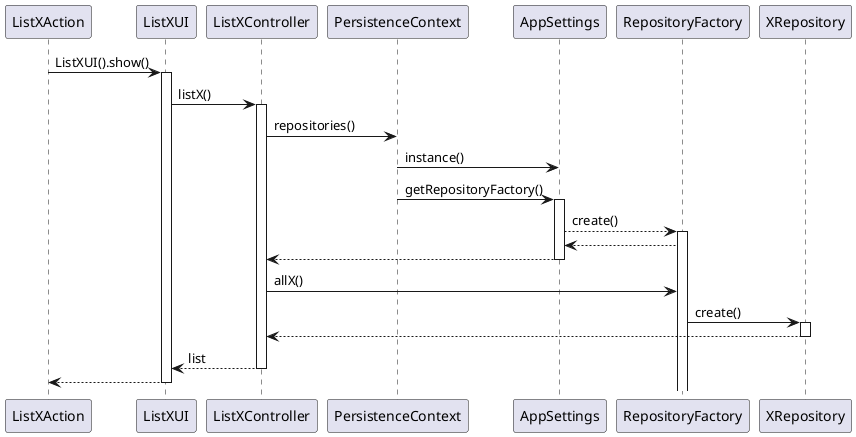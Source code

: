 @startuml

participant ListXAction
participant ListXUI
participant ListXController
participant PersistenceContext
participant AppSettings
participant RepositoryFactory
participant XRepository

ListXAction -> ListXUI : ListXUI().show()
    activate ListXUI
    ListXUI -> ListXController : listX()
        activate ListXController
        ListXController -> PersistenceContext : repositories()
            PersistenceContext -> AppSettings : instance()
            PersistenceContext -> AppSettings : getRepositoryFactory()
                activate AppSettings
                AppSettings --> RepositoryFactory : create()
                activate RepositoryFactory
                RepositoryFactory --> AppSettings
                AppSettings --> ListXController
                deactivate AppSettings
        ListXController -> RepositoryFactory : allX()
        RepositoryFactory -> XRepository : create()
        activate XRepository
        XRepository --> ListXController
        deactivate XRepository
        ListXController --> ListXUI : list
        deactivate ListXController
        ListXUI --> ListXAction
        deactivate ListXUI

@enduml